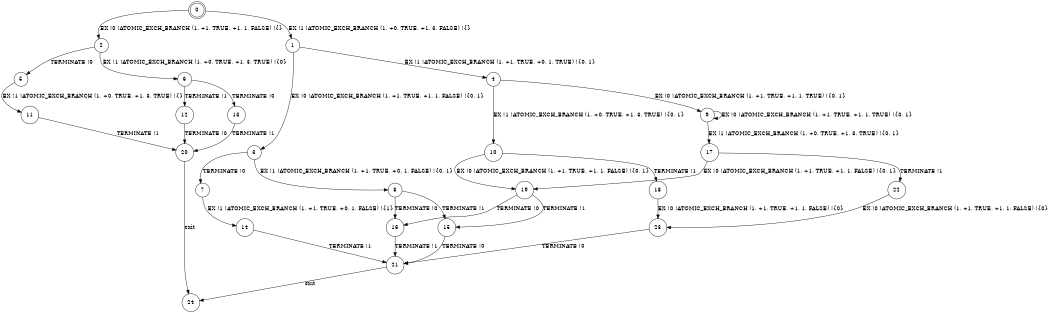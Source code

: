 digraph BCG {
size = "7, 10.5";
center = TRUE;
node [shape = circle];
0 [peripheries = 2];
0 -> 1 [label = "EX !1 !ATOMIC_EXCH_BRANCH (1, +0, TRUE, +1, 3, FALSE) !{}"];
0 -> 2 [label = "EX !0 !ATOMIC_EXCH_BRANCH (1, +1, TRUE, +1, 1, FALSE) !{}"];
1 -> 3 [label = "EX !0 !ATOMIC_EXCH_BRANCH (1, +1, TRUE, +1, 1, FALSE) !{0, 1}"];
1 -> 4 [label = "EX !1 !ATOMIC_EXCH_BRANCH (1, +1, TRUE, +0, 1, TRUE) !{0, 1}"];
2 -> 5 [label = "TERMINATE !0"];
2 -> 6 [label = "EX !1 !ATOMIC_EXCH_BRANCH (1, +0, TRUE, +1, 3, TRUE) !{0}"];
3 -> 7 [label = "TERMINATE !0"];
3 -> 8 [label = "EX !1 !ATOMIC_EXCH_BRANCH (1, +1, TRUE, +0, 1, FALSE) !{0, 1}"];
4 -> 9 [label = "EX !0 !ATOMIC_EXCH_BRANCH (1, +1, TRUE, +1, 1, TRUE) !{0, 1}"];
4 -> 10 [label = "EX !1 !ATOMIC_EXCH_BRANCH (1, +0, TRUE, +1, 3, TRUE) !{0, 1}"];
5 -> 11 [label = "EX !1 !ATOMIC_EXCH_BRANCH (1, +0, TRUE, +1, 3, TRUE) !{}"];
6 -> 12 [label = "TERMINATE !1"];
6 -> 13 [label = "TERMINATE !0"];
7 -> 14 [label = "EX !1 !ATOMIC_EXCH_BRANCH (1, +1, TRUE, +0, 1, FALSE) !{1}"];
8 -> 15 [label = "TERMINATE !1"];
8 -> 16 [label = "TERMINATE !0"];
9 -> 17 [label = "EX !1 !ATOMIC_EXCH_BRANCH (1, +0, TRUE, +1, 3, TRUE) !{0, 1}"];
9 -> 9 [label = "EX !0 !ATOMIC_EXCH_BRANCH (1, +1, TRUE, +1, 1, TRUE) !{0, 1}"];
10 -> 18 [label = "TERMINATE !1"];
10 -> 19 [label = "EX !0 !ATOMIC_EXCH_BRANCH (1, +1, TRUE, +1, 1, FALSE) !{0, 1}"];
11 -> 20 [label = "TERMINATE !1"];
12 -> 20 [label = "TERMINATE !0"];
13 -> 20 [label = "TERMINATE !1"];
14 -> 21 [label = "TERMINATE !1"];
15 -> 21 [label = "TERMINATE !0"];
16 -> 21 [label = "TERMINATE !1"];
17 -> 22 [label = "TERMINATE !1"];
17 -> 19 [label = "EX !0 !ATOMIC_EXCH_BRANCH (1, +1, TRUE, +1, 1, FALSE) !{0, 1}"];
18 -> 23 [label = "EX !0 !ATOMIC_EXCH_BRANCH (1, +1, TRUE, +1, 1, FALSE) !{0}"];
19 -> 15 [label = "TERMINATE !1"];
19 -> 16 [label = "TERMINATE !0"];
20 -> 24 [label = "exit"];
21 -> 24 [label = "exit"];
22 -> 23 [label = "EX !0 !ATOMIC_EXCH_BRANCH (1, +1, TRUE, +1, 1, FALSE) !{0}"];
23 -> 21 [label = "TERMINATE !0"];
}
